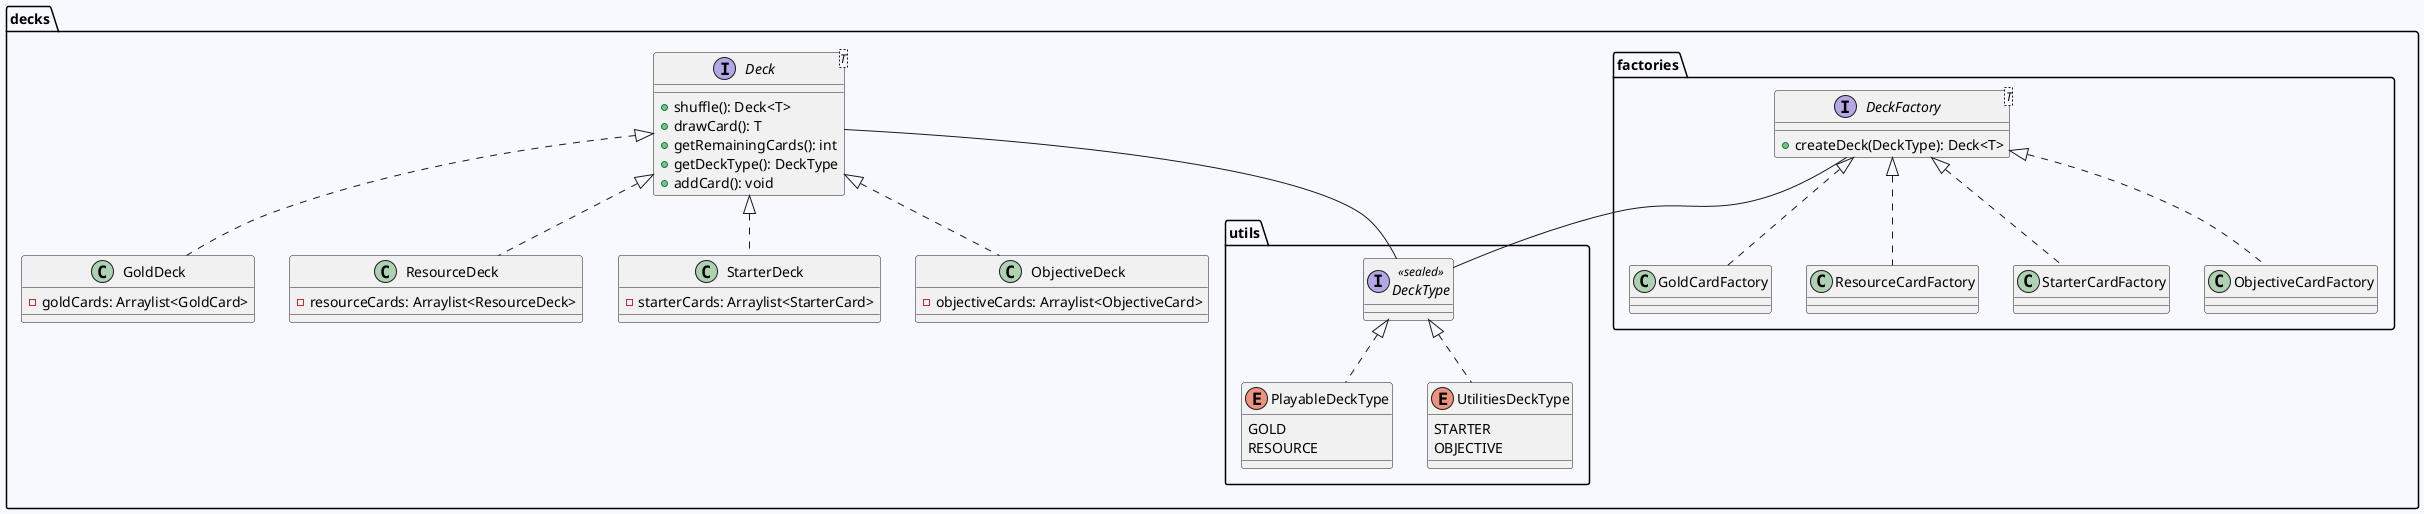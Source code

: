 @startuml DeckUML

skinparam BackgroundColor ghostwhite

package decks{
    package utils {
        interface DeckType <<sealed>>{

        }

        enum PlayableDeckType implements DeckType{
            GOLD
            RESOURCE
        }

        enum UtilitiesDeckType implements DeckType{
            STARTER
            OBJECTIVE
        }
    }

    interface Deck <T>{
        +shuffle(): Deck<T>
        +drawCard(): T
        +getRemainingCards(): int
        +getDeckType(): DeckType
        +addCard(): void
    }

    class GoldDeck implements Deck{
        -goldCards: Arraylist<GoldCard>
    }

    class ResourceDeck implements Deck{
        -resourceCards: Arraylist<ResourceDeck>
    }

    class StarterDeck implements Deck{
        -starterCards: Arraylist<StarterCard>
    }

    class ObjectiveDeck implements Deck{
        -objectiveCards: Arraylist<ObjectiveCard>
    }


    package factories{
        interface DeckFactory <T>{
            +createDeck(DeckType): Deck<T>
        }

        class GoldCardFactory implements DeckFactory

        class ResourceCardFactory implements DeckFactory

        class StarterCardFactory implements DeckFactory

        class ObjectiveCardFactory implements DeckFactory

    }


    Deck -- DeckType
    DeckFactory -- DeckType

}

@enduml
